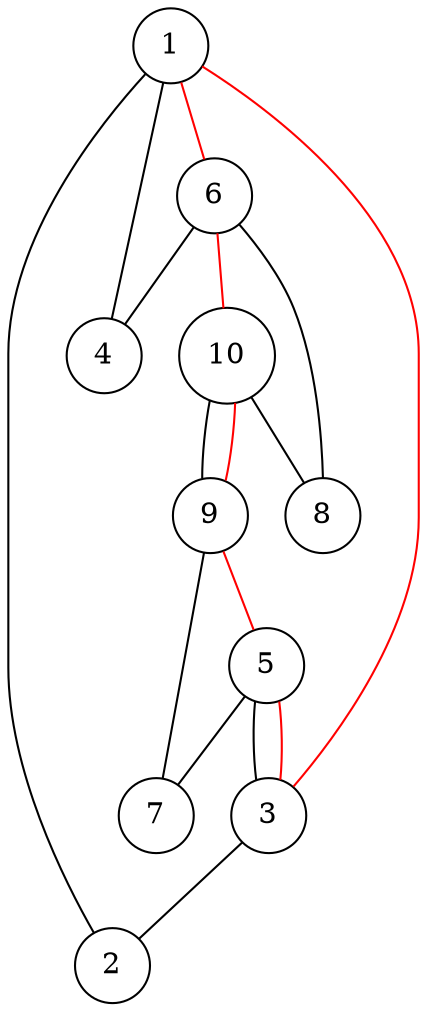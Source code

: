 graph random1012484 {
	node [shape=circle fillcolor=white]
	1 [ pos = "0.667158,3.291296!"]
	2 [ pos = "2.087824,7.511968!"]
	3 [ pos = "3.204100,11.130648!"]
	4 [ pos = "8.457189,7.426452!"]
	5 [ pos = "13.760635,15.675307!"]
	6 [ pos = "16.573455,9.454567!"]
	7 [ pos = "17.711670,14.948317!"]
	8 [ pos = "18.055529,12.025427!"]
	9 [ pos = "19.648191,15.435664!"]
	10 [ pos = "20.000000,12.982976!"]

	1 -- 4 [color = black]
	6 -- 8 [color = black]
	10 -- 9 [color = black]
	9 -- 7 [color = black]
	5 -- 3 [color = black]
	3 -- 2 [color = black]
	1 -- 2 [color = black]
	5 -- 7 [color = black]
	6 -- 4 [color = black]
	10 -- 8 [color = black]
	1 -- 6 [color = red]
	6 -- 10 [color = red]
	10 -- 9 [color = red]
	9 -- 5 [color = red]
	5 -- 3 [color = red]
	3 -- 1 [color = red]
}